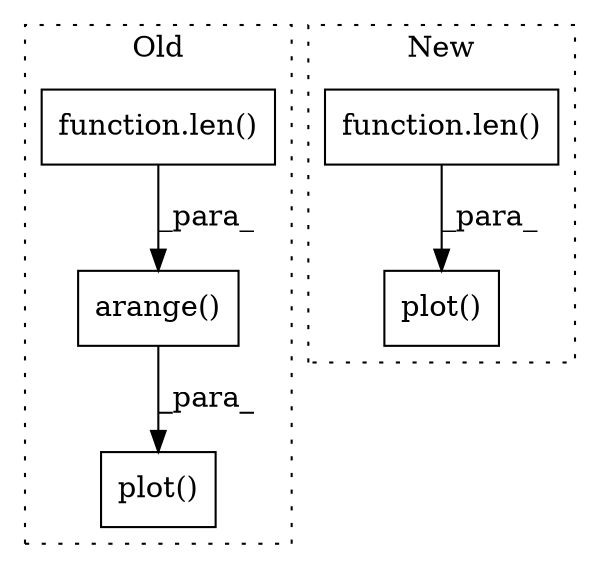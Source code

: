 digraph G {
subgraph cluster0 {
1 [label="plot()" a="75" s="2598,2643" l="9,1" shape="box"];
4 [label="function.len()" a="75" s="2617,2630" l="4,1" shape="box"];
5 [label="arange()" a="75" s="2607,2631" l="10,1" shape="box"];
label = "Old";
style="dotted";
}
subgraph cluster1 {
2 [label="function.len()" a="75" s="3083,3095" l="4,1" shape="box"];
3 [label="plot()" a="75" s="3064,3107" l="9,1" shape="box"];
label = "New";
style="dotted";
}
2 -> 3 [label="_para_"];
4 -> 5 [label="_para_"];
5 -> 1 [label="_para_"];
}